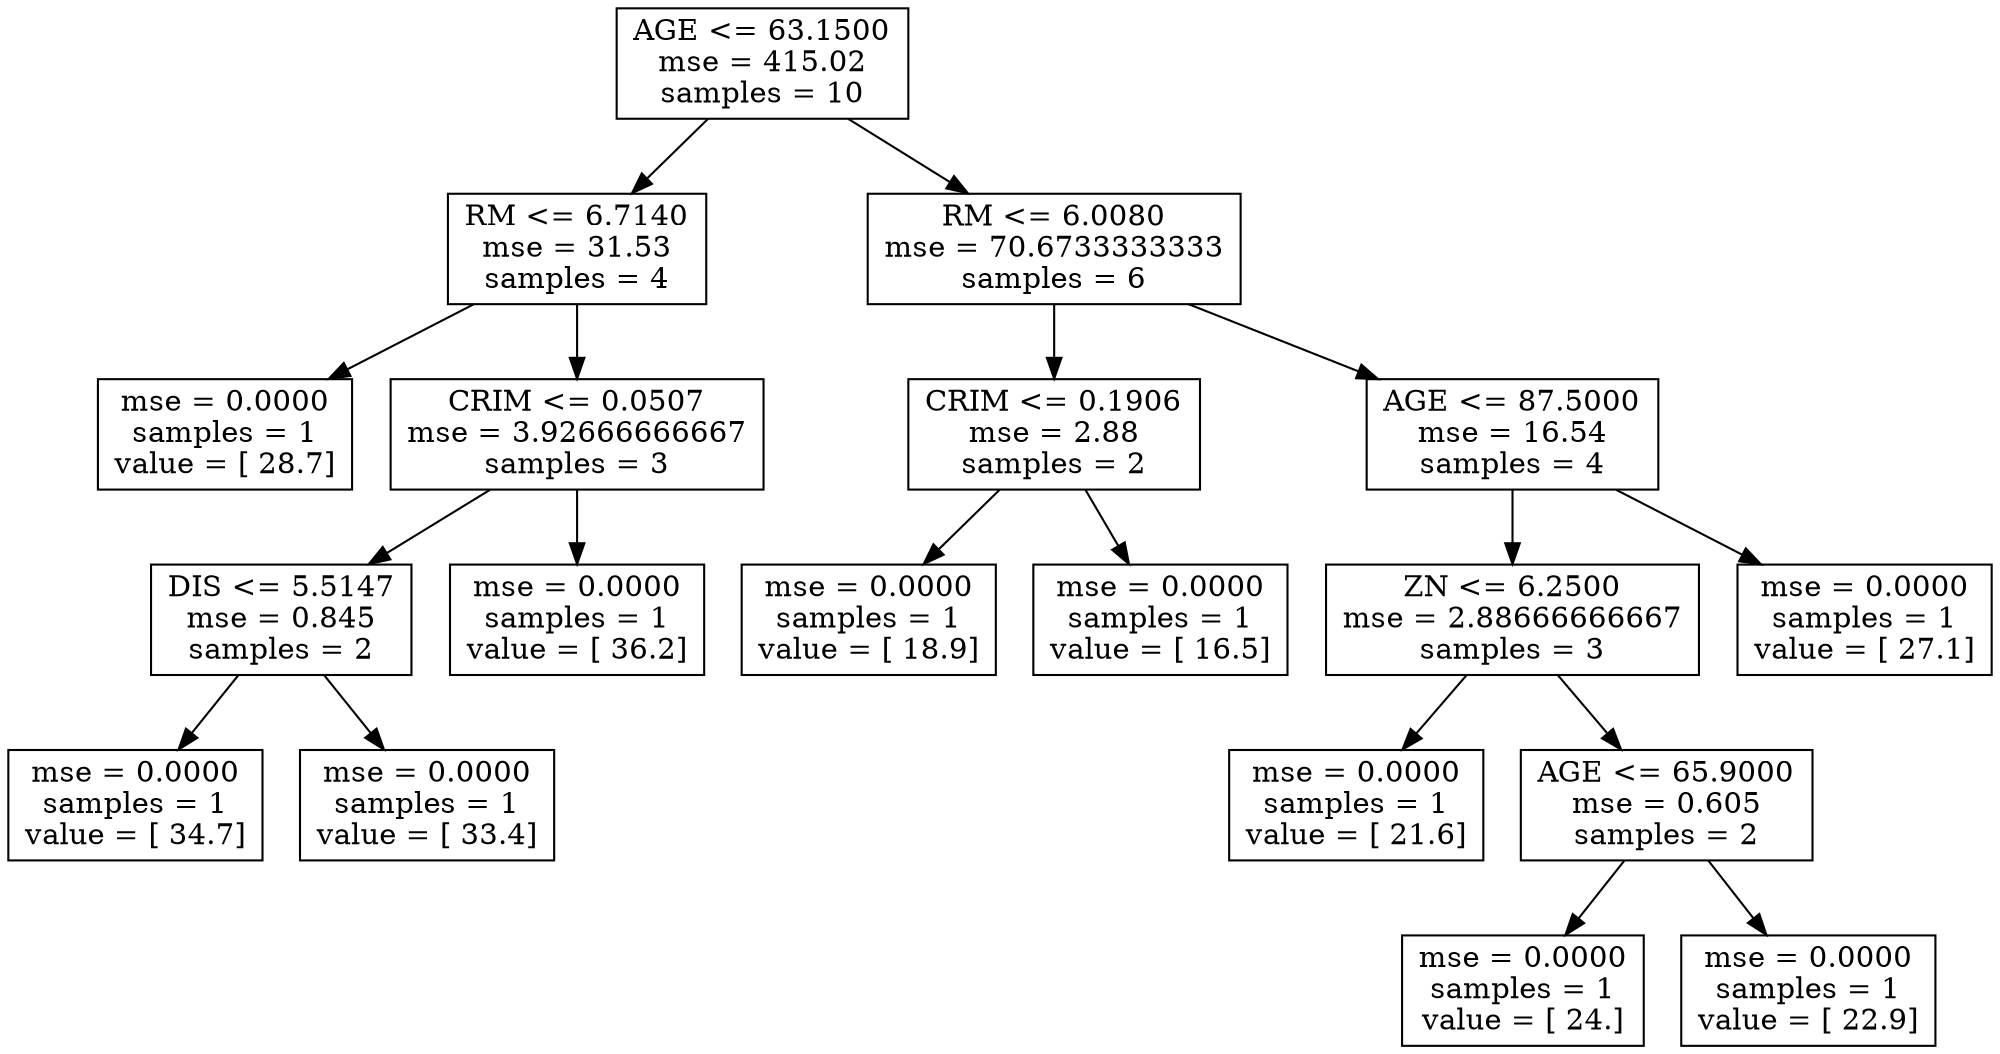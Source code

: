 digraph Tree {
0 [label="AGE <= 63.1500\nmse = 415.02\nsamples = 10", shape="box"] ;
1 [label="RM <= 6.7140\nmse = 31.53\nsamples = 4", shape="box"] ;
0 -> 1 ;
2 [label="mse = 0.0000\nsamples = 1\nvalue = [ 28.7]", shape="box"] ;
1 -> 2 ;
3 [label="CRIM <= 0.0507\nmse = 3.92666666667\nsamples = 3", shape="box"] ;
1 -> 3 ;
4 [label="DIS <= 5.5147\nmse = 0.845\nsamples = 2", shape="box"] ;
3 -> 4 ;
5 [label="mse = 0.0000\nsamples = 1\nvalue = [ 34.7]", shape="box"] ;
4 -> 5 ;
6 [label="mse = 0.0000\nsamples = 1\nvalue = [ 33.4]", shape="box"] ;
4 -> 6 ;
7 [label="mse = 0.0000\nsamples = 1\nvalue = [ 36.2]", shape="box"] ;
3 -> 7 ;
8 [label="RM <= 6.0080\nmse = 70.6733333333\nsamples = 6", shape="box"] ;
0 -> 8 ;
9 [label="CRIM <= 0.1906\nmse = 2.88\nsamples = 2", shape="box"] ;
8 -> 9 ;
10 [label="mse = 0.0000\nsamples = 1\nvalue = [ 18.9]", shape="box"] ;
9 -> 10 ;
11 [label="mse = 0.0000\nsamples = 1\nvalue = [ 16.5]", shape="box"] ;
9 -> 11 ;
12 [label="AGE <= 87.5000\nmse = 16.54\nsamples = 4", shape="box"] ;
8 -> 12 ;
13 [label="ZN <= 6.2500\nmse = 2.88666666667\nsamples = 3", shape="box"] ;
12 -> 13 ;
14 [label="mse = 0.0000\nsamples = 1\nvalue = [ 21.6]", shape="box"] ;
13 -> 14 ;
15 [label="AGE <= 65.9000\nmse = 0.605\nsamples = 2", shape="box"] ;
13 -> 15 ;
16 [label="mse = 0.0000\nsamples = 1\nvalue = [ 24.]", shape="box"] ;
15 -> 16 ;
17 [label="mse = 0.0000\nsamples = 1\nvalue = [ 22.9]", shape="box"] ;
15 -> 17 ;
18 [label="mse = 0.0000\nsamples = 1\nvalue = [ 27.1]", shape="box"] ;
12 -> 18 ;
}